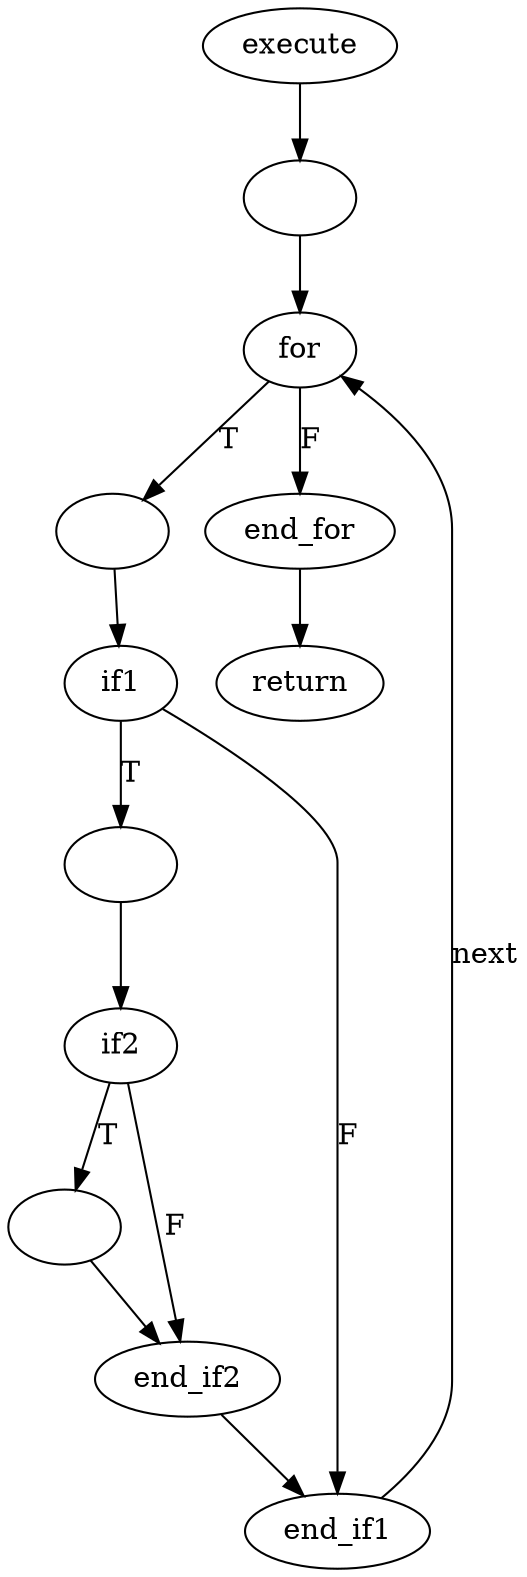 digraph G {
    execute -> code1;
    code1 -> for;
    for -> code2 [label=T];
    code2 -> if1;
    if1 -> code3 [label=T];
    code3 -> if2;
    if2 -> code4 [label=T];
    code4 -> end_if2;
    if2 -> end_if2 [label=F];
    end_if2 -> end_if1;
    if1 -> end_if1 [label=F];
    end_if1 -> for [label=next];
    for -> end_for [label=F];
    end_for -> return;

    code1 [label=""];
    code2 [label=""];
    code3 [label=""];
    code4 [label=""];
}
